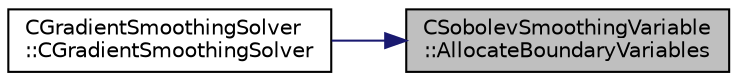 digraph "CSobolevSmoothingVariable::AllocateBoundaryVariables"
{
 // LATEX_PDF_SIZE
  edge [fontname="Helvetica",fontsize="10",labelfontname="Helvetica",labelfontsize="10"];
  node [fontname="Helvetica",fontsize="10",shape=record];
  rankdir="RL";
  Node1 [label="CSobolevSmoothingVariable\l::AllocateBoundaryVariables",height=0.2,width=0.4,color="black", fillcolor="grey75", style="filled", fontcolor="black",tooltip="Allocate member variables for points marked as vertex (via \"MarkAsBoundaryPoint\")."];
  Node1 -> Node2 [dir="back",color="midnightblue",fontsize="10",style="solid",fontname="Helvetica"];
  Node2 [label="CGradientSmoothingSolver\l::CGradientSmoothingSolver",height=0.2,width=0.4,color="black", fillcolor="white", style="filled",URL="$classCGradientSmoothingSolver.html#a388e06af9042060ac43193566bb03cc8",tooltip="Constructor of the class."];
}
